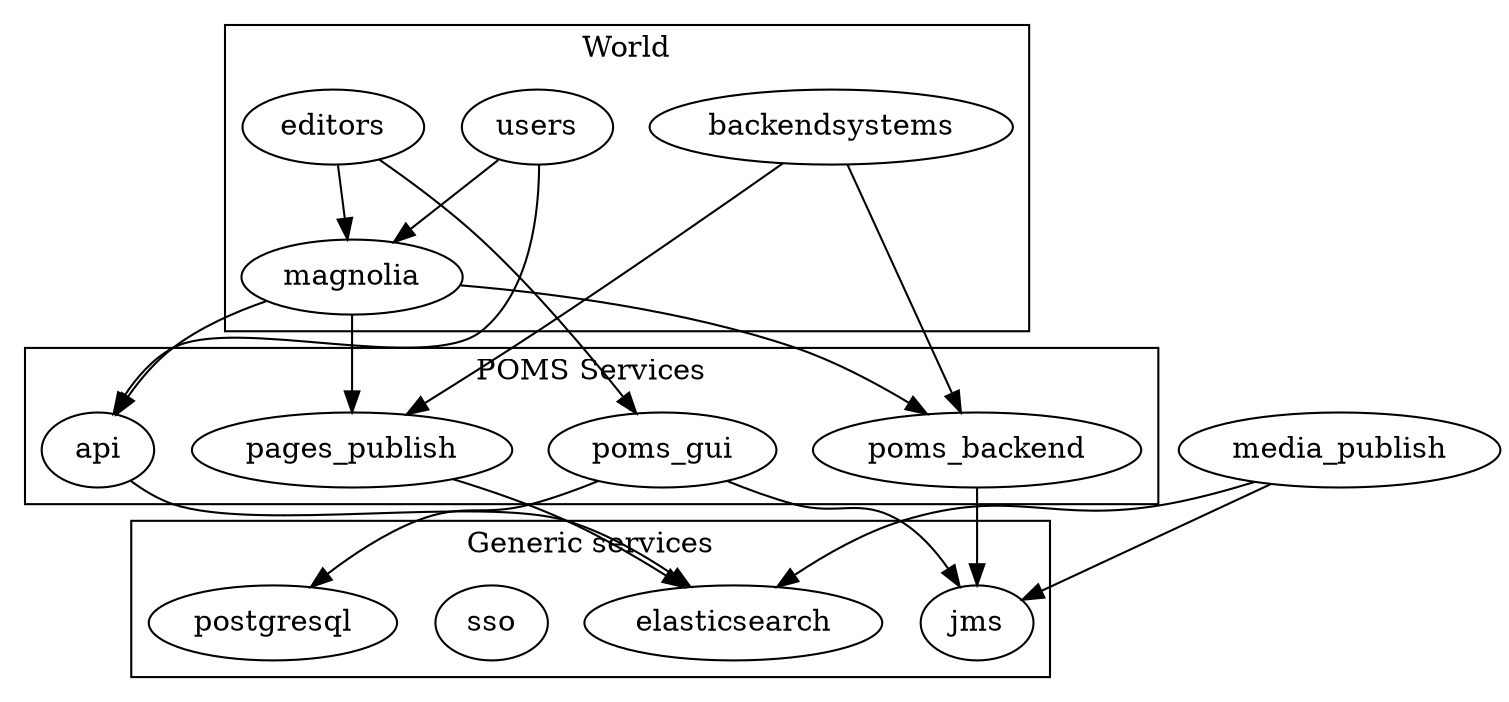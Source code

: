 digraph {


    subgraph cluster_0  {
        label="Generic services";
        postgresql; elasticsearch; sso; jms;
    }

    subgraph cluster_1  {
        label="VPRO";
        magnolia;
    }

    subgraph cluster_1  {
        label="World";
        users; backendsystems; editors;
    }
    subgraph cluster_3  {
        label="POMS Services";
        poms_gui; poms_backend; pages_publish; api;
    }


   editors -> {magnolia poms_gui}
   users -> {magnolia api}
   backendsystems -> {poms_backend  pages_publish}


    poms_gui -> { postgresql  jms }

    poms_backend -> { jms }

    api -> { elasticsearch }

    pages_publish -> { elasticsearch }

    media_publish -> { elasticsearch jms }


    magnolia -> { api poms_backend pages_publish };


}
